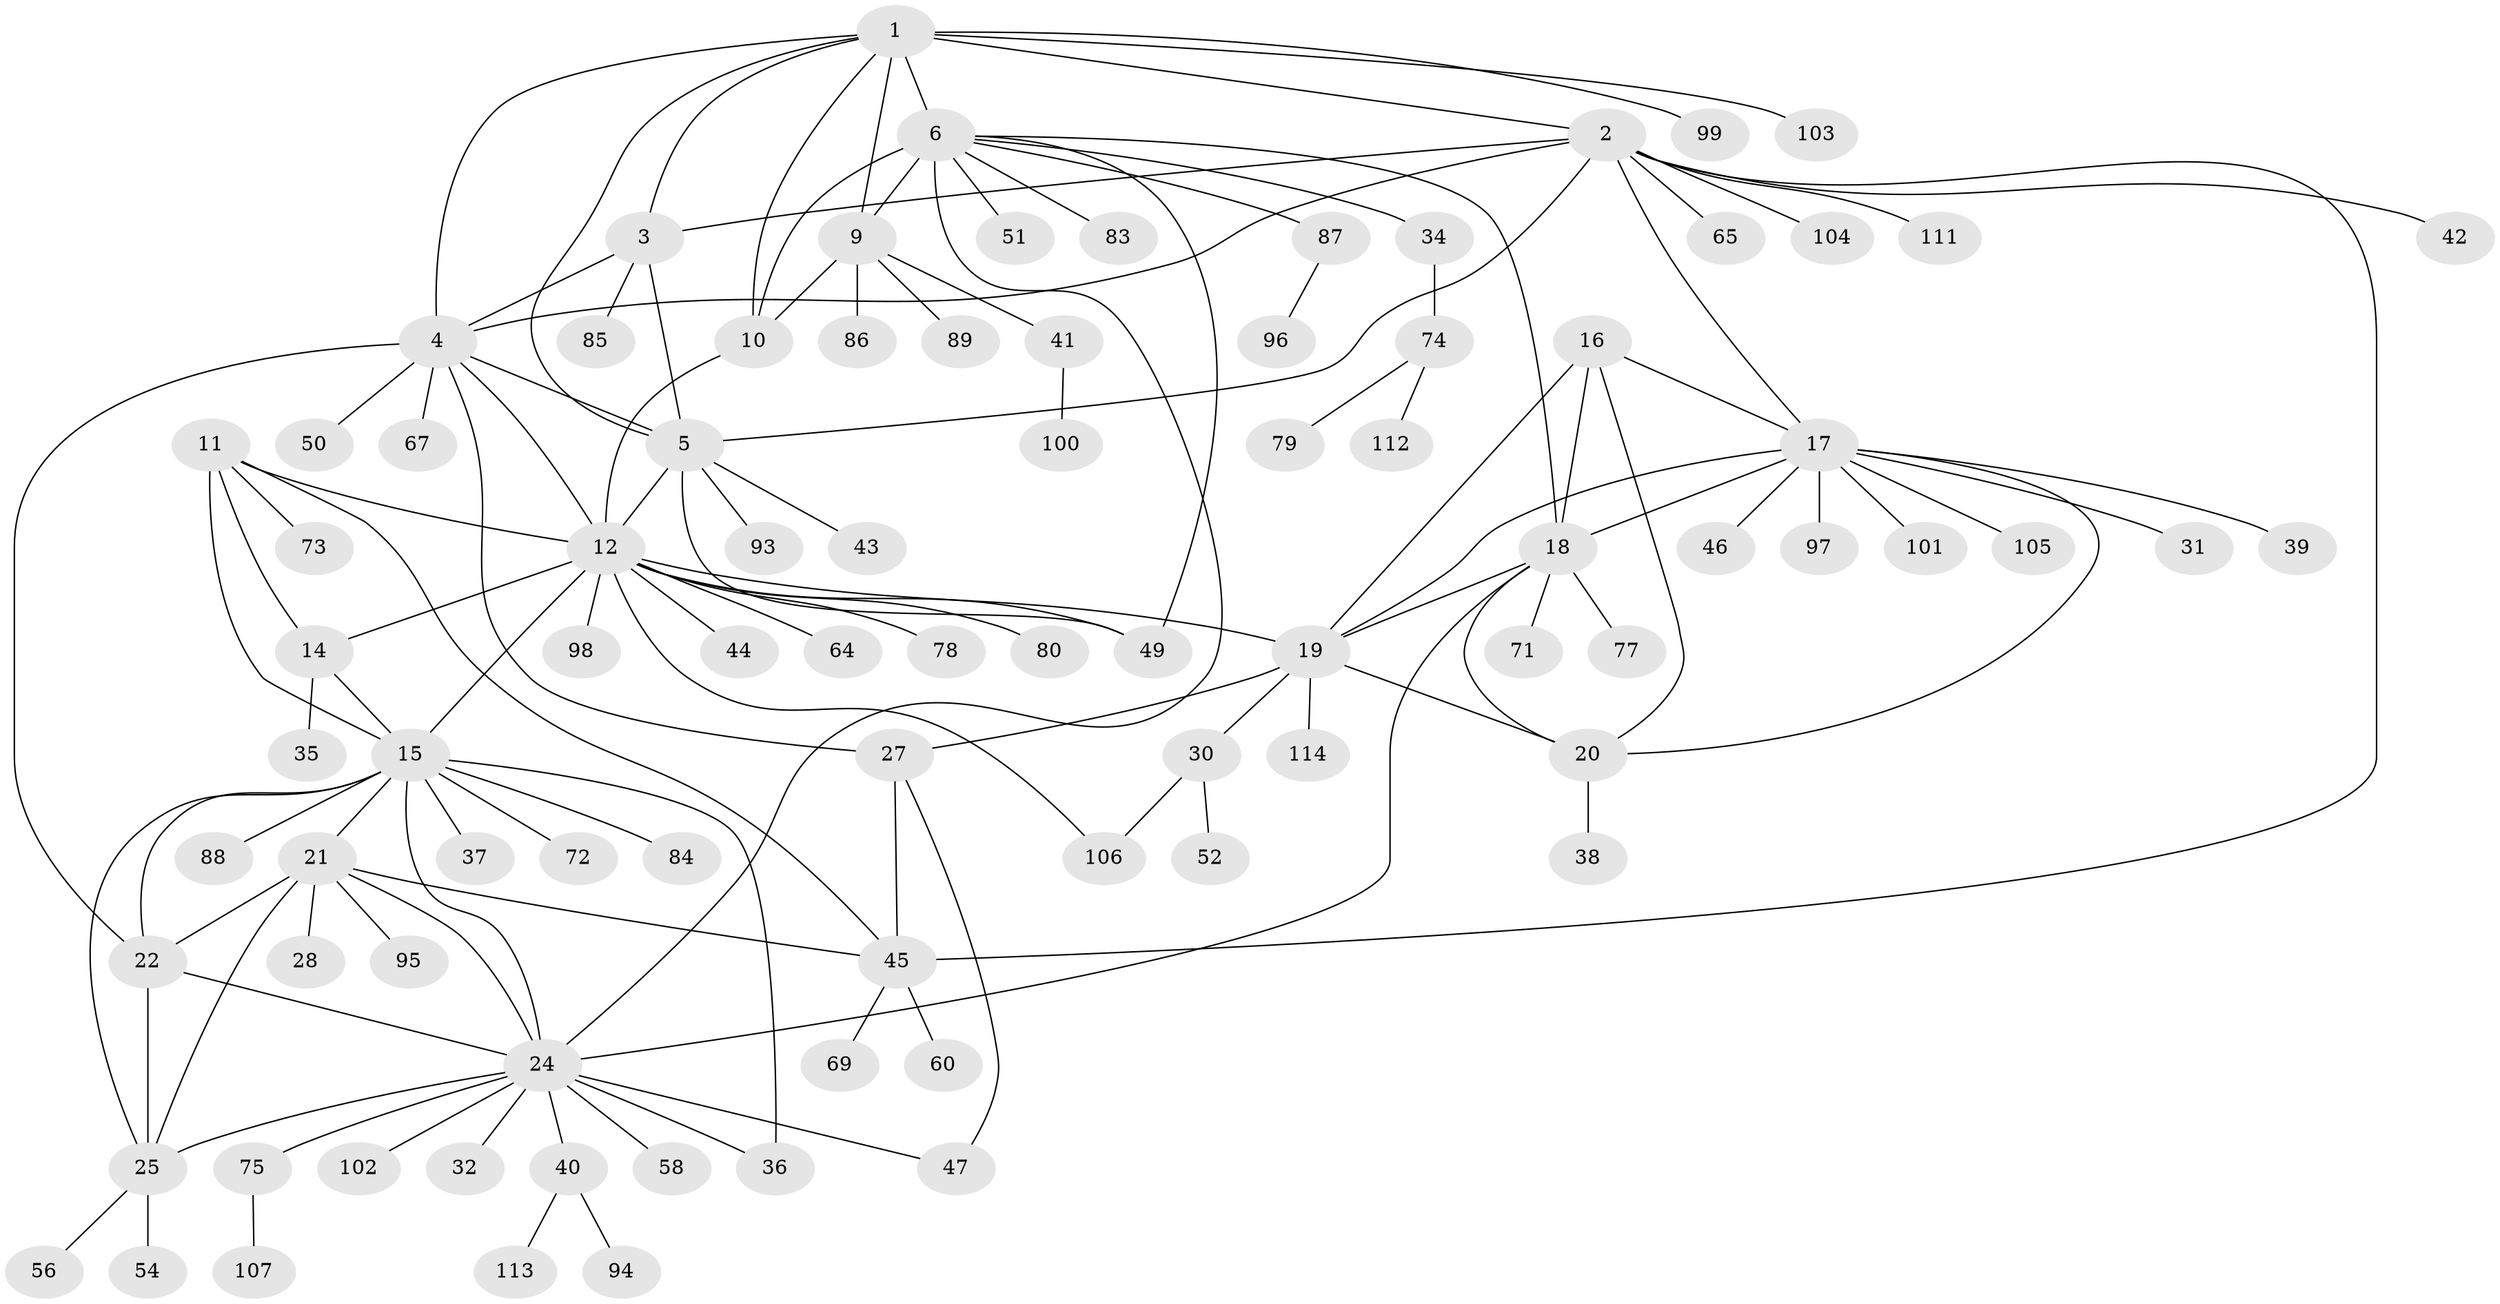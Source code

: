 // Generated by graph-tools (version 1.1) at 2025/24/03/03/25 07:24:11]
// undirected, 87 vertices, 126 edges
graph export_dot {
graph [start="1"]
  node [color=gray90,style=filled];
  1 [super="+8"];
  2 [super="+26"];
  3;
  4 [super="+29"];
  5 [super="+55"];
  6 [super="+7"];
  9 [super="+33"];
  10;
  11 [super="+66"];
  12 [super="+13"];
  14;
  15 [super="+23"];
  16;
  17 [super="+81"];
  18 [super="+82"];
  19 [super="+63"];
  20 [super="+59"];
  21 [super="+57"];
  22;
  24 [super="+61"];
  25 [super="+91"];
  27;
  28;
  30 [super="+109"];
  31 [super="+53"];
  32;
  34 [super="+70"];
  35;
  36;
  37;
  38;
  39;
  40 [super="+90"];
  41;
  42;
  43;
  44;
  45 [super="+48"];
  46;
  47;
  49 [super="+76"];
  50;
  51 [super="+92"];
  52;
  54;
  56 [super="+62"];
  58;
  60 [super="+68"];
  64;
  65;
  67;
  69;
  71;
  72;
  73;
  74 [super="+108"];
  75;
  77;
  78;
  79;
  80;
  83;
  84;
  85 [super="+110"];
  86;
  87;
  88;
  89;
  93;
  94;
  95;
  96;
  97;
  98;
  99;
  100;
  101;
  102;
  103;
  104;
  105;
  106;
  107;
  111;
  112;
  113;
  114;
  1 -- 2;
  1 -- 3;
  1 -- 4;
  1 -- 5;
  1 -- 99;
  1 -- 103;
  1 -- 6 [weight=2];
  1 -- 9;
  1 -- 10;
  2 -- 3;
  2 -- 4;
  2 -- 5;
  2 -- 17;
  2 -- 42;
  2 -- 45;
  2 -- 65;
  2 -- 104;
  2 -- 111;
  3 -- 4;
  3 -- 5;
  3 -- 85;
  4 -- 5;
  4 -- 22;
  4 -- 27;
  4 -- 50;
  4 -- 67;
  4 -- 12;
  5 -- 12;
  5 -- 43;
  5 -- 93;
  5 -- 49;
  6 -- 9 [weight=2];
  6 -- 10 [weight=2];
  6 -- 51;
  6 -- 87;
  6 -- 34;
  6 -- 49;
  6 -- 18;
  6 -- 83;
  6 -- 24;
  9 -- 10;
  9 -- 89;
  9 -- 86;
  9 -- 41;
  10 -- 12;
  11 -- 12 [weight=2];
  11 -- 14;
  11 -- 15;
  11 -- 73;
  11 -- 45;
  12 -- 14 [weight=2];
  12 -- 15 [weight=2];
  12 -- 19;
  12 -- 44;
  12 -- 49;
  12 -- 80;
  12 -- 106;
  12 -- 64;
  12 -- 98;
  12 -- 78;
  14 -- 15;
  14 -- 35;
  15 -- 36;
  15 -- 37;
  15 -- 72;
  15 -- 84;
  15 -- 21;
  15 -- 22;
  15 -- 24;
  15 -- 25;
  15 -- 88;
  16 -- 17;
  16 -- 18;
  16 -- 19;
  16 -- 20;
  17 -- 18;
  17 -- 19;
  17 -- 20;
  17 -- 31;
  17 -- 39;
  17 -- 46;
  17 -- 97;
  17 -- 101;
  17 -- 105;
  18 -- 19;
  18 -- 20;
  18 -- 24;
  18 -- 71;
  18 -- 77;
  19 -- 20;
  19 -- 27;
  19 -- 30;
  19 -- 114;
  20 -- 38;
  21 -- 22;
  21 -- 24;
  21 -- 25;
  21 -- 28;
  21 -- 95;
  21 -- 45;
  22 -- 24;
  22 -- 25;
  24 -- 25;
  24 -- 32;
  24 -- 36;
  24 -- 40;
  24 -- 47;
  24 -- 58;
  24 -- 75;
  24 -- 102;
  25 -- 54;
  25 -- 56;
  27 -- 45;
  27 -- 47;
  30 -- 52;
  30 -- 106;
  34 -- 74;
  40 -- 94;
  40 -- 113;
  41 -- 100;
  45 -- 60;
  45 -- 69;
  74 -- 79;
  74 -- 112;
  75 -- 107;
  87 -- 96;
}
